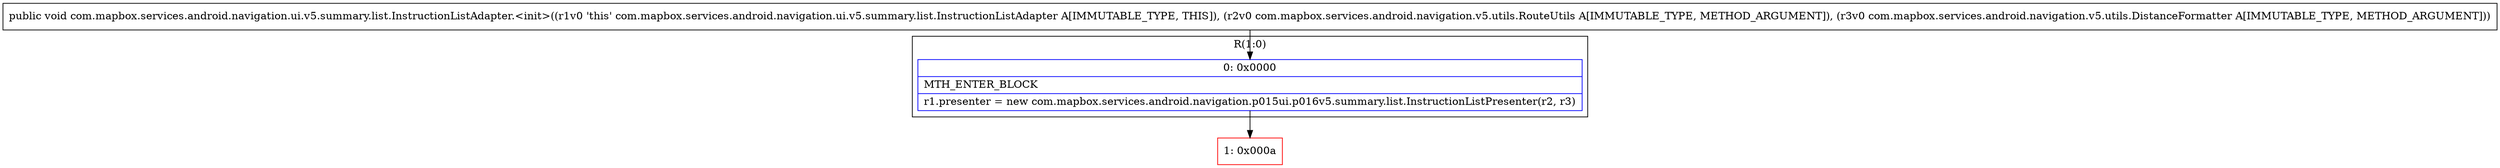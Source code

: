 digraph "CFG forcom.mapbox.services.android.navigation.ui.v5.summary.list.InstructionListAdapter.\<init\>(Lcom\/mapbox\/services\/android\/navigation\/v5\/utils\/RouteUtils;Lcom\/mapbox\/services\/android\/navigation\/v5\/utils\/DistanceFormatter;)V" {
subgraph cluster_Region_1329840091 {
label = "R(1:0)";
node [shape=record,color=blue];
Node_0 [shape=record,label="{0\:\ 0x0000|MTH_ENTER_BLOCK\l|r1.presenter = new com.mapbox.services.android.navigation.p015ui.p016v5.summary.list.InstructionListPresenter(r2, r3)\l}"];
}
Node_1 [shape=record,color=red,label="{1\:\ 0x000a}"];
MethodNode[shape=record,label="{public void com.mapbox.services.android.navigation.ui.v5.summary.list.InstructionListAdapter.\<init\>((r1v0 'this' com.mapbox.services.android.navigation.ui.v5.summary.list.InstructionListAdapter A[IMMUTABLE_TYPE, THIS]), (r2v0 com.mapbox.services.android.navigation.v5.utils.RouteUtils A[IMMUTABLE_TYPE, METHOD_ARGUMENT]), (r3v0 com.mapbox.services.android.navigation.v5.utils.DistanceFormatter A[IMMUTABLE_TYPE, METHOD_ARGUMENT])) }"];
MethodNode -> Node_0;
Node_0 -> Node_1;
}

